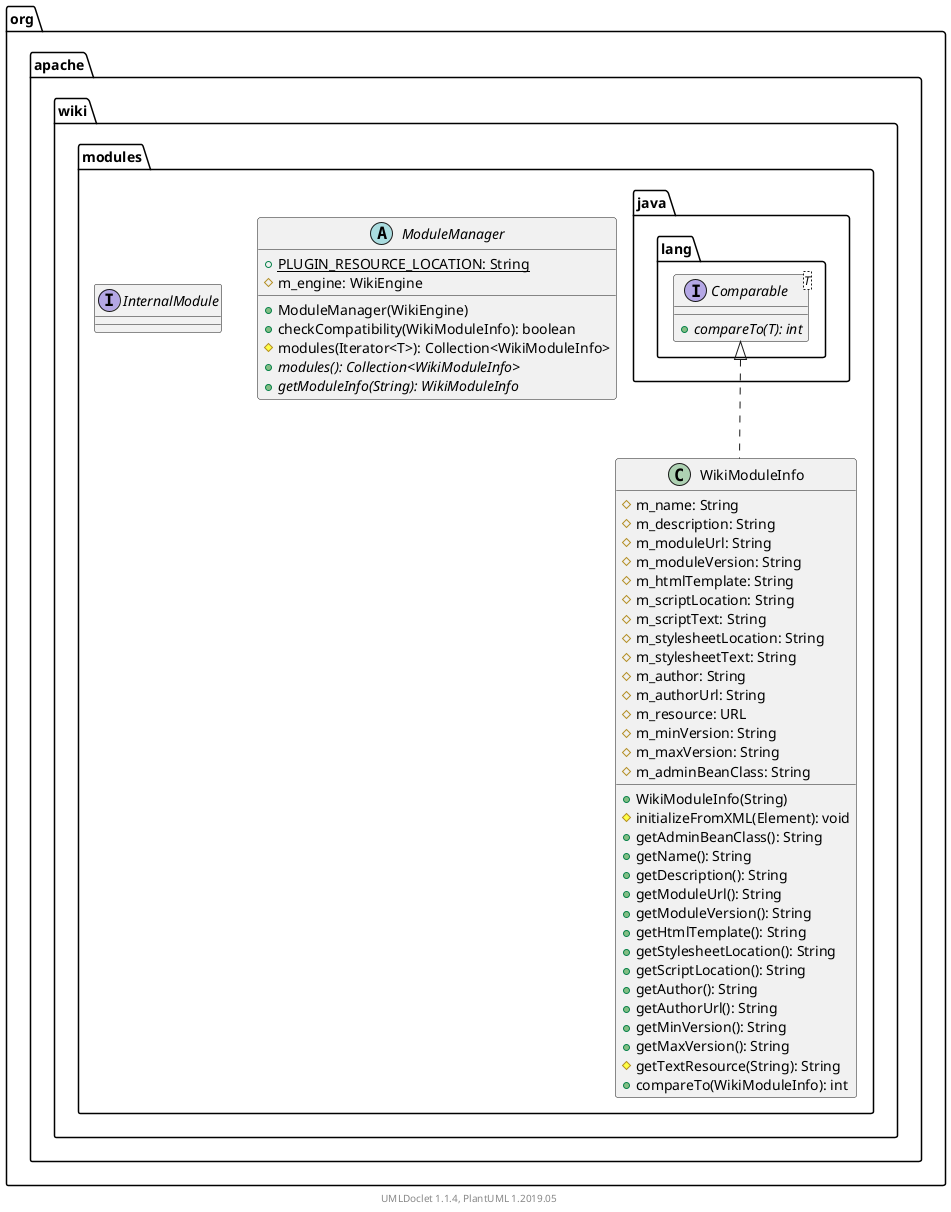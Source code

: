 @startuml

    namespace org.apache.wiki.modules {

        class WikiModuleInfo [[WikiModuleInfo.html]] {
            #m_name: String
            #m_description: String
            #m_moduleUrl: String
            #m_moduleVersion: String
            #m_htmlTemplate: String
            #m_scriptLocation: String
            #m_scriptText: String
            #m_stylesheetLocation: String
            #m_stylesheetText: String
            #m_author: String
            #m_authorUrl: String
            #m_resource: URL
            #m_minVersion: String
            #m_maxVersion: String
            #m_adminBeanClass: String
            +WikiModuleInfo(String)
            #initializeFromXML(Element): void
            +getAdminBeanClass(): String
            +getName(): String
            +getDescription(): String
            +getModuleUrl(): String
            +getModuleVersion(): String
            +getHtmlTemplate(): String
            +getStylesheetLocation(): String
            +getScriptLocation(): String
            +getAuthor(): String
            +getAuthorUrl(): String
            +getMinVersion(): String
            +getMaxVersion(): String
            #getTextResource(String): String
            +compareTo(WikiModuleInfo): int
        }

        abstract class ModuleManager [[ModuleManager.html]] {
            {static} +PLUGIN_RESOURCE_LOCATION: String
            #m_engine: WikiEngine
            +ModuleManager(WikiEngine)
            +checkCompatibility(WikiModuleInfo): boolean
            #modules(Iterator<T>): Collection<WikiModuleInfo>
            {abstract} +modules(): Collection<WikiModuleInfo>
            {abstract} +getModuleInfo(String): WikiModuleInfo
        }

        interface InternalModule [[InternalModule.html]] {
        }

        interface java.lang.Comparable<T> {
            {abstract} +compareTo(T): int
        }
        java.lang.Comparable <|.. WikiModuleInfo

    }


    center footer UMLDoclet 1.1.4, PlantUML 1.2019.05
@enduml
